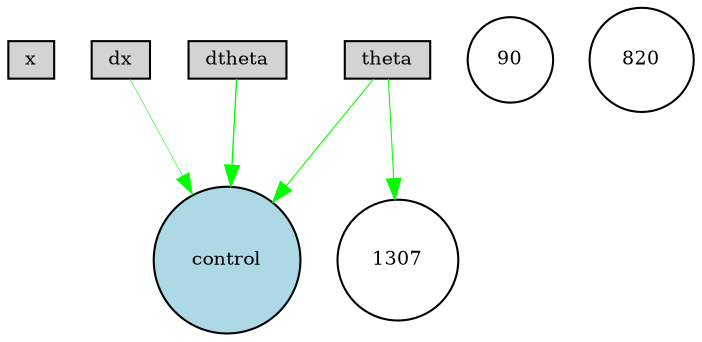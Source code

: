 digraph {
	node [fontsize=9 height=0.2 shape=circle width=0.2]
	x [fillcolor=lightgray shape=box style=filled]
	dx [fillcolor=lightgray shape=box style=filled]
	theta [fillcolor=lightgray shape=box style=filled]
	dtheta [fillcolor=lightgray shape=box style=filled]
	control [fillcolor=lightblue style=filled]
	90 [fillcolor=white style=filled]
	1307 [fillcolor=white style=filled]
	820 [fillcolor=white style=filled]
	theta -> control [color=green penwidth=0.5168845970196274 style=solid]
	dtheta -> control [color=green penwidth=0.6502944682114655 style=solid]
	dx -> control [color=green penwidth=0.265485700442714 style=solid]
	theta -> 1307 [color=green penwidth=0.5216731159987513 style=solid]
}
